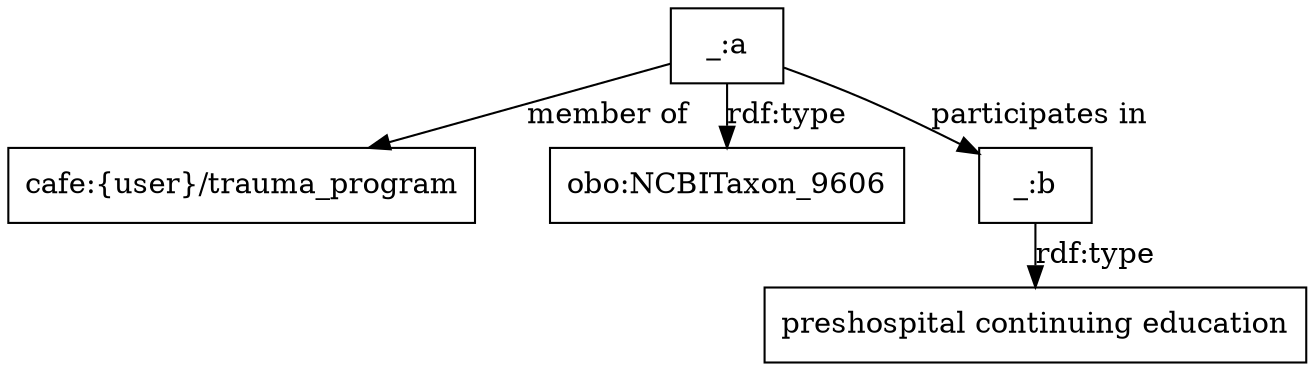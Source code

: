 digraph g { node [shape=rectangle];
graph [splines=true, nodesep=.5, ranksep=0, overlap=false];
"_:a" -> "cafe:{user}/trauma_program" [label="member of"]
"_:a" -> "obo:NCBITaxon_9606" [label="rdf:type"]
"_:a" -> "_:b" [label="participates in"]
"_:b" -> "preshospital continuing education" [label="rdf:type"]
}
